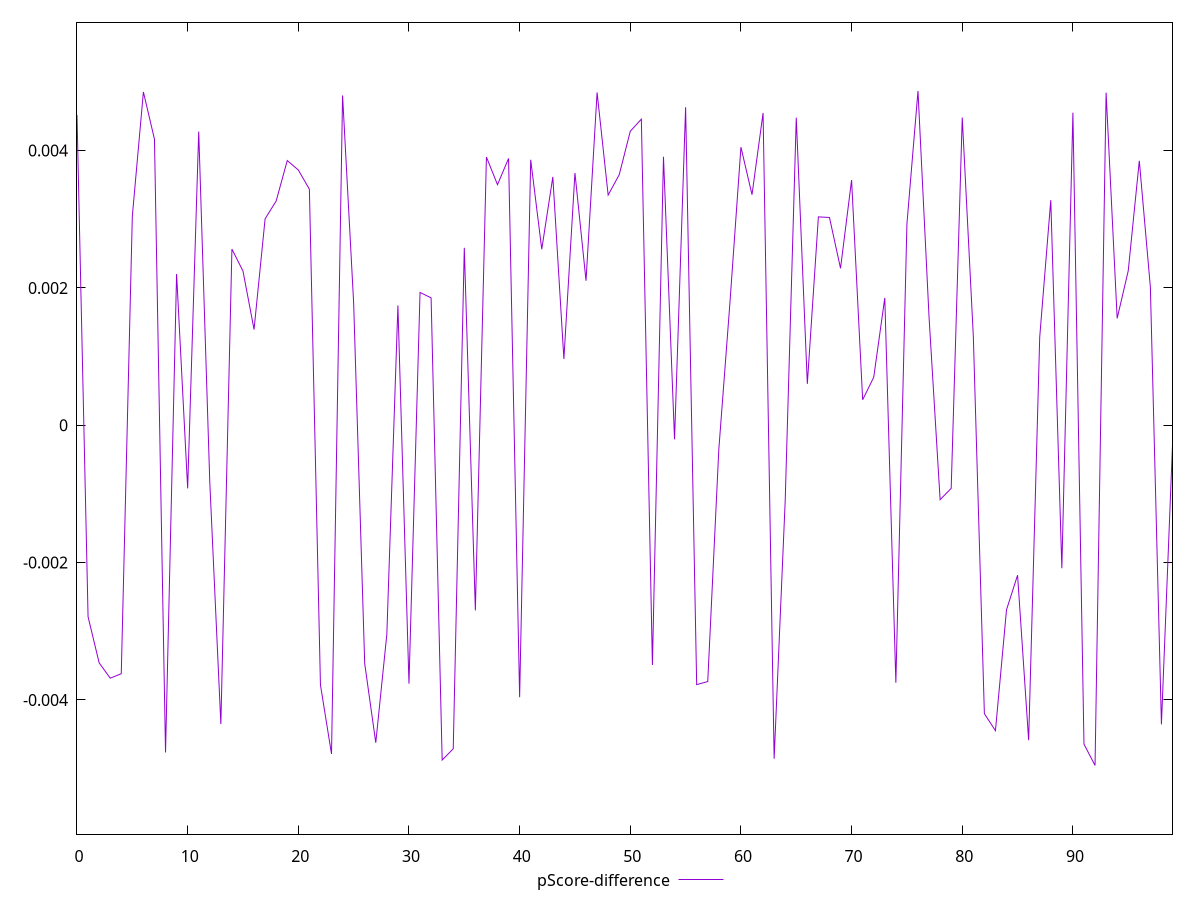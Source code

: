 reset

$pScoreDifference <<EOF
0 0.004517241886279999
1 -0.0027882856617856833
2 -0.0034584538546443
3 -0.0036826201253073176
4 -0.003618069256144163
5 0.003045069395810285
6 0.004852920388360882
7 0.004165121345457823
8 -0.004764337589100026
9 0.0022028152229586206
10 -0.00091863170604084
11 0.004276963826950475
12 -0.0008300674870822533
13 -0.004350568064897559
14 0.0025650375896816846
15 0.0022453354546487225
16 0.0013941847902853022
17 0.0030062378350840246
18 0.0032659408241841326
19 0.00385435223969538
20 0.0037168719109295645
21 0.0034368082466983974
22 -0.0037807747962385896
23 -0.004786214988335535
24 0.004803133212717303
25 0.00178339999064836
26 -0.0034695821082714184
27 -0.004622938421493555
28 -0.0030441372089363428
29 0.00174420052946761
30 -0.0037621586322340583
31 0.001933539304838694
32 0.0018553228407693356
33 -0.004874848977566015
34 -0.004710258826455621
35 0.0025842581594140435
36 -0.002695260222852852
37 0.0039052434618026544
38 0.0035033068262289024
39 0.0038851001385282746
40 -0.003959606378936054
41 0.0038657928317758494
42 0.0025624307740817476
43 0.00361542341768456
44 0.000965413832886175
45 0.0036737626623362107
46 0.002103864328457161
47 0.004846033369966696
48 0.0033521312980680507
49 0.003648282043582529
50 0.004281154299576095
51 0.004457502025169036
52 -0.003490436960129517
53 0.0039098921748336735
54 -0.00020509016294698035
55 0.004631160371216969
56 -0.0037763196017185086
57 -0.003731988473593628
58 -0.000354347837620006
59 0.001771356053482387
60 0.004049636376576793
61 0.0033572443162538934
62 0.004547307604768958
63 -0.00485495979827702
64 -0.0010991410291173453
65 0.004478538653453601
66 0.0006027583116801627
67 0.0030343997778373155
68 0.0030255393430896893
69 0.0022850061195742732
70 0.003571085585077405
71 0.0003710076130437612
72 0.0006993304432663661
73 0.0018539054190274684
74 -0.00374895553132365
75 0.0029323072405111894
76 0.0048675406615998895
77 0.0015729603927047697
78 -0.0010832800939356013
79 -0.0009182817383906472
80 0.004480259183591129
81 0.001297080234273662
82 -0.004199778991328534
83 -0.004447117117883342
84 -0.002686670682766207
85 -0.0021833245373782673
86 -0.004585385205004205
87 0.0012824704295422706
88 0.003277768364650935
89 -0.0020821844920579646
90 0.004551610850992649
91 -0.004642972282762253
92 -0.00495345273160111
93 0.00484238758013722
94 0.001556425597364075
95 0.0022490035322959012
96 0.0038513730134772106
97 0.0020121213163930007
98 -0.004354171371814403
99 -0.00028801419117141513
EOF

set key outside below
set xrange [0:99]
set yrange [-0.00595345273160111:0.0058675406615998895]
set trange [-0.00595345273160111:0.0058675406615998895]
set terminal svg size 640, 500 enhanced background rgb 'white'
set output "reports/report_00033_2021-03-01T14-23-16.841Z/first-meaningful-paint/samples/astro/pScore-difference/values.svg"

plot $pScoreDifference title "pScore-difference" with line

reset
